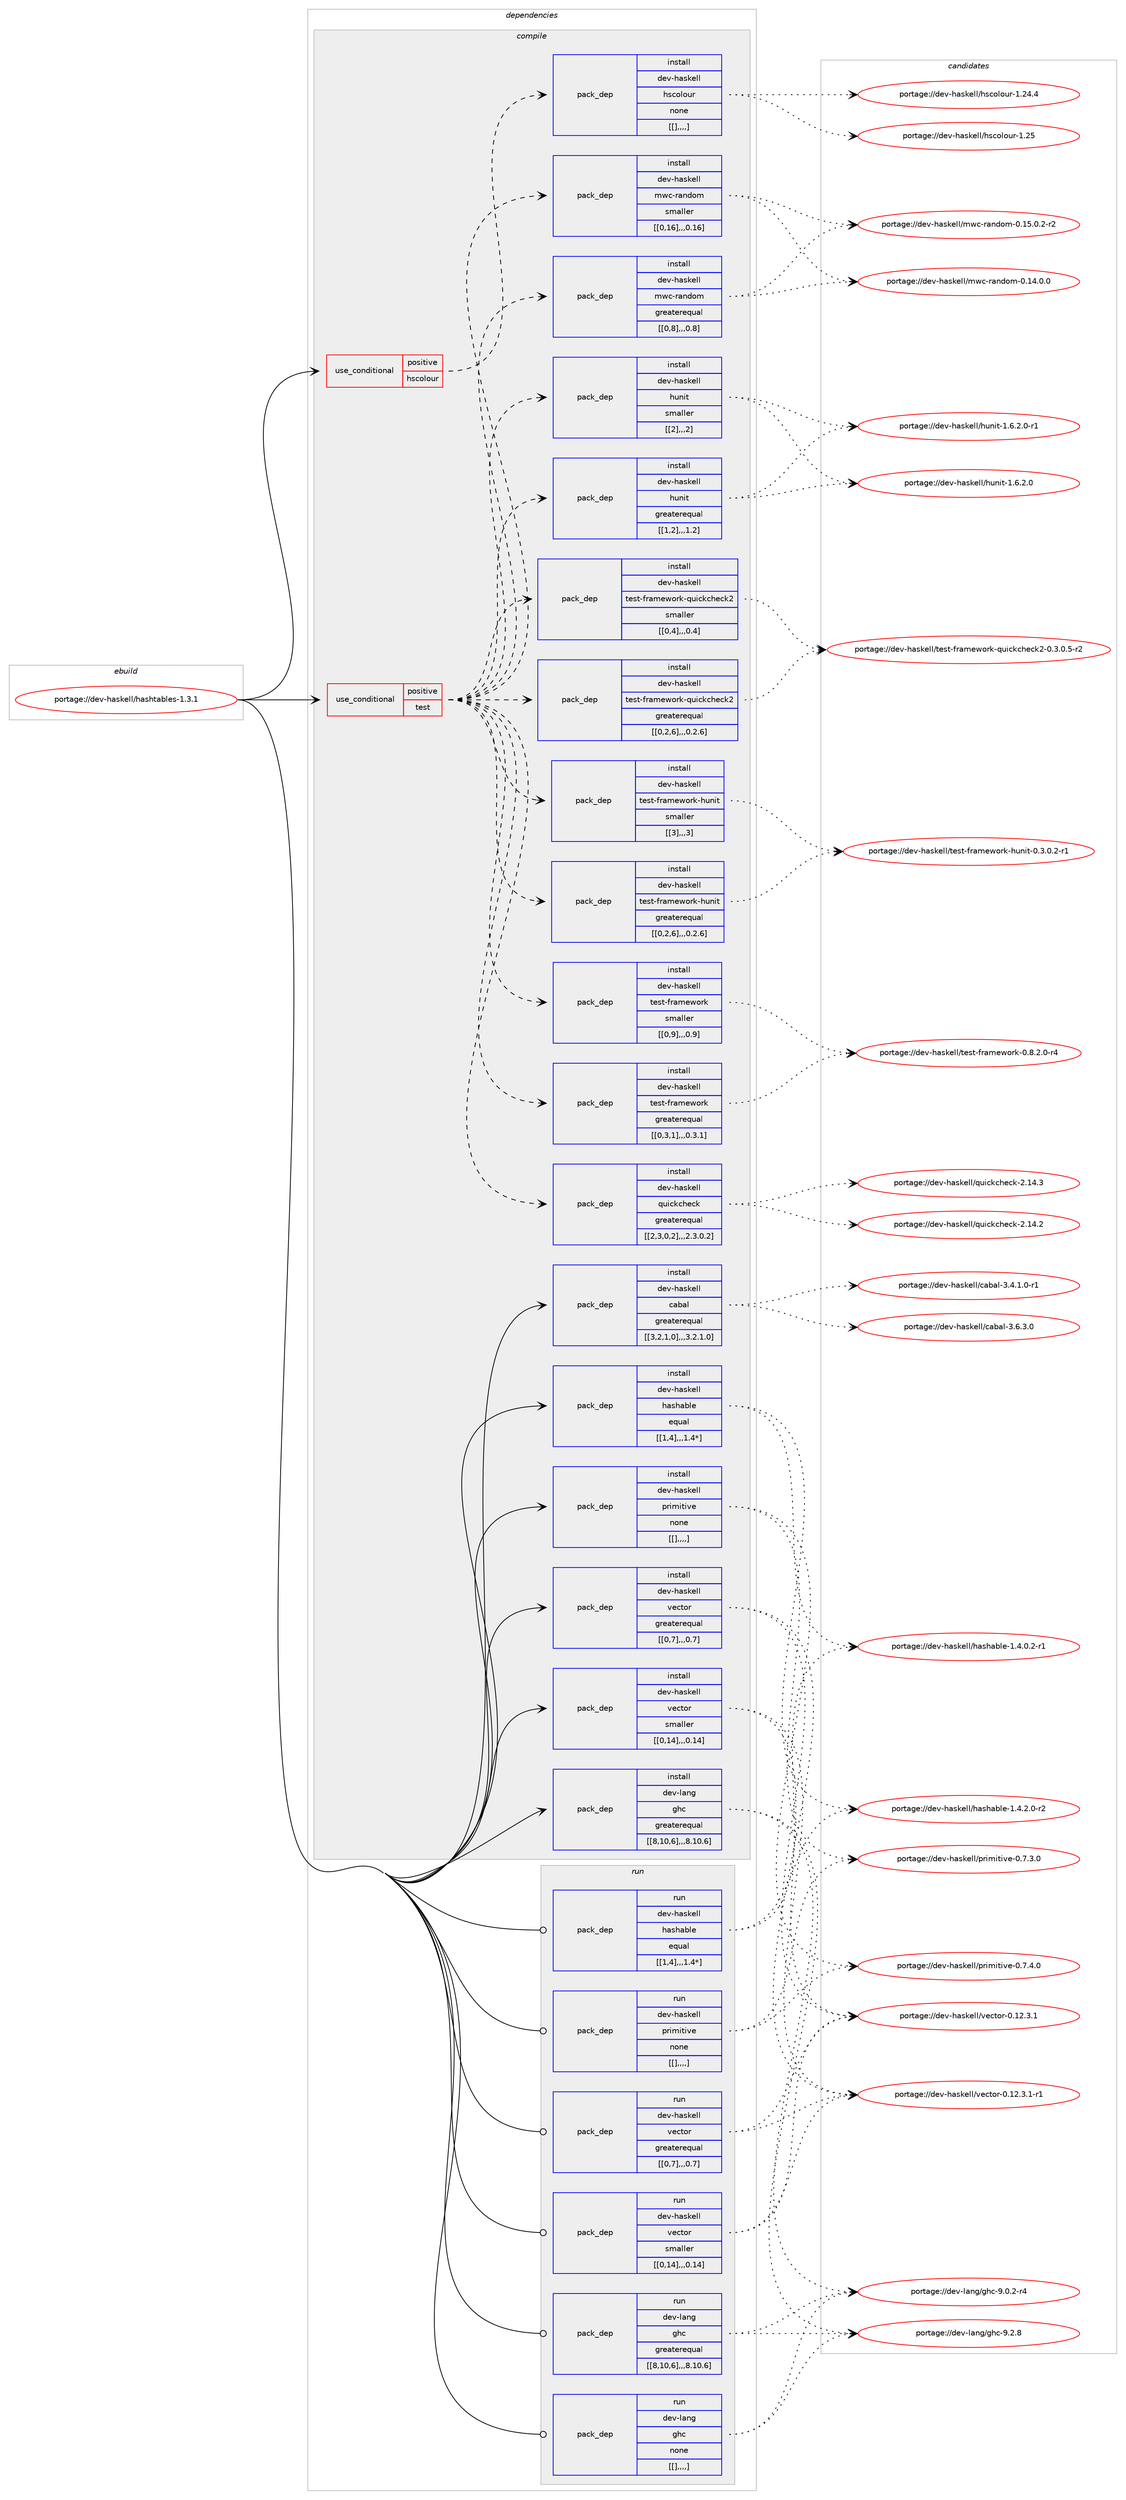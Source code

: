 digraph prolog {

# *************
# Graph options
# *************

newrank=true;
concentrate=true;
compound=true;
graph [rankdir=LR,fontname=Helvetica,fontsize=10,ranksep=1.5];#, ranksep=2.5, nodesep=0.2];
edge  [arrowhead=vee];
node  [fontname=Helvetica,fontsize=10];

# **********
# The ebuild
# **********

subgraph cluster_leftcol {
color=gray;
label=<<i>ebuild</i>>;
id [label="portage://dev-haskell/hashtables-1.3.1", color=red, width=4, href="../dev-haskell/hashtables-1.3.1.svg"];
}

# ****************
# The dependencies
# ****************

subgraph cluster_midcol {
color=gray;
label=<<i>dependencies</i>>;
subgraph cluster_compile {
fillcolor="#eeeeee";
style=filled;
label=<<i>compile</i>>;
subgraph cond20863 {
dependency81444 [label=<<TABLE BORDER="0" CELLBORDER="1" CELLSPACING="0" CELLPADDING="4"><TR><TD ROWSPAN="3" CELLPADDING="10">use_conditional</TD></TR><TR><TD>positive</TD></TR><TR><TD>hscolour</TD></TR></TABLE>>, shape=none, color=red];
subgraph pack59592 {
dependency81445 [label=<<TABLE BORDER="0" CELLBORDER="1" CELLSPACING="0" CELLPADDING="4" WIDTH="220"><TR><TD ROWSPAN="6" CELLPADDING="30">pack_dep</TD></TR><TR><TD WIDTH="110">install</TD></TR><TR><TD>dev-haskell</TD></TR><TR><TD>hscolour</TD></TR><TR><TD>none</TD></TR><TR><TD>[[],,,,]</TD></TR></TABLE>>, shape=none, color=blue];
}
dependency81444:e -> dependency81445:w [weight=20,style="dashed",arrowhead="vee"];
}
id:e -> dependency81444:w [weight=20,style="solid",arrowhead="vee"];
subgraph cond20864 {
dependency81446 [label=<<TABLE BORDER="0" CELLBORDER="1" CELLSPACING="0" CELLPADDING="4"><TR><TD ROWSPAN="3" CELLPADDING="10">use_conditional</TD></TR><TR><TD>positive</TD></TR><TR><TD>test</TD></TR></TABLE>>, shape=none, color=red];
subgraph pack59593 {
dependency81447 [label=<<TABLE BORDER="0" CELLBORDER="1" CELLSPACING="0" CELLPADDING="4" WIDTH="220"><TR><TD ROWSPAN="6" CELLPADDING="30">pack_dep</TD></TR><TR><TD WIDTH="110">install</TD></TR><TR><TD>dev-haskell</TD></TR><TR><TD>hunit</TD></TR><TR><TD>greaterequal</TD></TR><TR><TD>[[1,2],,,1.2]</TD></TR></TABLE>>, shape=none, color=blue];
}
dependency81446:e -> dependency81447:w [weight=20,style="dashed",arrowhead="vee"];
subgraph pack59594 {
dependency81448 [label=<<TABLE BORDER="0" CELLBORDER="1" CELLSPACING="0" CELLPADDING="4" WIDTH="220"><TR><TD ROWSPAN="6" CELLPADDING="30">pack_dep</TD></TR><TR><TD WIDTH="110">install</TD></TR><TR><TD>dev-haskell</TD></TR><TR><TD>hunit</TD></TR><TR><TD>smaller</TD></TR><TR><TD>[[2],,,2]</TD></TR></TABLE>>, shape=none, color=blue];
}
dependency81446:e -> dependency81448:w [weight=20,style="dashed",arrowhead="vee"];
subgraph pack59595 {
dependency81449 [label=<<TABLE BORDER="0" CELLBORDER="1" CELLSPACING="0" CELLPADDING="4" WIDTH="220"><TR><TD ROWSPAN="6" CELLPADDING="30">pack_dep</TD></TR><TR><TD WIDTH="110">install</TD></TR><TR><TD>dev-haskell</TD></TR><TR><TD>mwc-random</TD></TR><TR><TD>greaterequal</TD></TR><TR><TD>[[0,8],,,0.8]</TD></TR></TABLE>>, shape=none, color=blue];
}
dependency81446:e -> dependency81449:w [weight=20,style="dashed",arrowhead="vee"];
subgraph pack59596 {
dependency81450 [label=<<TABLE BORDER="0" CELLBORDER="1" CELLSPACING="0" CELLPADDING="4" WIDTH="220"><TR><TD ROWSPAN="6" CELLPADDING="30">pack_dep</TD></TR><TR><TD WIDTH="110">install</TD></TR><TR><TD>dev-haskell</TD></TR><TR><TD>mwc-random</TD></TR><TR><TD>smaller</TD></TR><TR><TD>[[0,16],,,0.16]</TD></TR></TABLE>>, shape=none, color=blue];
}
dependency81446:e -> dependency81450:w [weight=20,style="dashed",arrowhead="vee"];
subgraph pack59597 {
dependency81451 [label=<<TABLE BORDER="0" CELLBORDER="1" CELLSPACING="0" CELLPADDING="4" WIDTH="220"><TR><TD ROWSPAN="6" CELLPADDING="30">pack_dep</TD></TR><TR><TD WIDTH="110">install</TD></TR><TR><TD>dev-haskell</TD></TR><TR><TD>quickcheck</TD></TR><TR><TD>greaterequal</TD></TR><TR><TD>[[2,3,0,2],,,2.3.0.2]</TD></TR></TABLE>>, shape=none, color=blue];
}
dependency81446:e -> dependency81451:w [weight=20,style="dashed",arrowhead="vee"];
subgraph pack59598 {
dependency81452 [label=<<TABLE BORDER="0" CELLBORDER="1" CELLSPACING="0" CELLPADDING="4" WIDTH="220"><TR><TD ROWSPAN="6" CELLPADDING="30">pack_dep</TD></TR><TR><TD WIDTH="110">install</TD></TR><TR><TD>dev-haskell</TD></TR><TR><TD>test-framework</TD></TR><TR><TD>greaterequal</TD></TR><TR><TD>[[0,3,1],,,0.3.1]</TD></TR></TABLE>>, shape=none, color=blue];
}
dependency81446:e -> dependency81452:w [weight=20,style="dashed",arrowhead="vee"];
subgraph pack59599 {
dependency81453 [label=<<TABLE BORDER="0" CELLBORDER="1" CELLSPACING="0" CELLPADDING="4" WIDTH="220"><TR><TD ROWSPAN="6" CELLPADDING="30">pack_dep</TD></TR><TR><TD WIDTH="110">install</TD></TR><TR><TD>dev-haskell</TD></TR><TR><TD>test-framework</TD></TR><TR><TD>smaller</TD></TR><TR><TD>[[0,9],,,0.9]</TD></TR></TABLE>>, shape=none, color=blue];
}
dependency81446:e -> dependency81453:w [weight=20,style="dashed",arrowhead="vee"];
subgraph pack59600 {
dependency81454 [label=<<TABLE BORDER="0" CELLBORDER="1" CELLSPACING="0" CELLPADDING="4" WIDTH="220"><TR><TD ROWSPAN="6" CELLPADDING="30">pack_dep</TD></TR><TR><TD WIDTH="110">install</TD></TR><TR><TD>dev-haskell</TD></TR><TR><TD>test-framework-hunit</TD></TR><TR><TD>greaterequal</TD></TR><TR><TD>[[0,2,6],,,0.2.6]</TD></TR></TABLE>>, shape=none, color=blue];
}
dependency81446:e -> dependency81454:w [weight=20,style="dashed",arrowhead="vee"];
subgraph pack59601 {
dependency81455 [label=<<TABLE BORDER="0" CELLBORDER="1" CELLSPACING="0" CELLPADDING="4" WIDTH="220"><TR><TD ROWSPAN="6" CELLPADDING="30">pack_dep</TD></TR><TR><TD WIDTH="110">install</TD></TR><TR><TD>dev-haskell</TD></TR><TR><TD>test-framework-hunit</TD></TR><TR><TD>smaller</TD></TR><TR><TD>[[3],,,3]</TD></TR></TABLE>>, shape=none, color=blue];
}
dependency81446:e -> dependency81455:w [weight=20,style="dashed",arrowhead="vee"];
subgraph pack59602 {
dependency81456 [label=<<TABLE BORDER="0" CELLBORDER="1" CELLSPACING="0" CELLPADDING="4" WIDTH="220"><TR><TD ROWSPAN="6" CELLPADDING="30">pack_dep</TD></TR><TR><TD WIDTH="110">install</TD></TR><TR><TD>dev-haskell</TD></TR><TR><TD>test-framework-quickcheck2</TD></TR><TR><TD>greaterequal</TD></TR><TR><TD>[[0,2,6],,,0.2.6]</TD></TR></TABLE>>, shape=none, color=blue];
}
dependency81446:e -> dependency81456:w [weight=20,style="dashed",arrowhead="vee"];
subgraph pack59603 {
dependency81457 [label=<<TABLE BORDER="0" CELLBORDER="1" CELLSPACING="0" CELLPADDING="4" WIDTH="220"><TR><TD ROWSPAN="6" CELLPADDING="30">pack_dep</TD></TR><TR><TD WIDTH="110">install</TD></TR><TR><TD>dev-haskell</TD></TR><TR><TD>test-framework-quickcheck2</TD></TR><TR><TD>smaller</TD></TR><TR><TD>[[0,4],,,0.4]</TD></TR></TABLE>>, shape=none, color=blue];
}
dependency81446:e -> dependency81457:w [weight=20,style="dashed",arrowhead="vee"];
}
id:e -> dependency81446:w [weight=20,style="solid",arrowhead="vee"];
subgraph pack59604 {
dependency81458 [label=<<TABLE BORDER="0" CELLBORDER="1" CELLSPACING="0" CELLPADDING="4" WIDTH="220"><TR><TD ROWSPAN="6" CELLPADDING="30">pack_dep</TD></TR><TR><TD WIDTH="110">install</TD></TR><TR><TD>dev-haskell</TD></TR><TR><TD>cabal</TD></TR><TR><TD>greaterequal</TD></TR><TR><TD>[[3,2,1,0],,,3.2.1.0]</TD></TR></TABLE>>, shape=none, color=blue];
}
id:e -> dependency81458:w [weight=20,style="solid",arrowhead="vee"];
subgraph pack59605 {
dependency81459 [label=<<TABLE BORDER="0" CELLBORDER="1" CELLSPACING="0" CELLPADDING="4" WIDTH="220"><TR><TD ROWSPAN="6" CELLPADDING="30">pack_dep</TD></TR><TR><TD WIDTH="110">install</TD></TR><TR><TD>dev-haskell</TD></TR><TR><TD>hashable</TD></TR><TR><TD>equal</TD></TR><TR><TD>[[1,4],,,1.4*]</TD></TR></TABLE>>, shape=none, color=blue];
}
id:e -> dependency81459:w [weight=20,style="solid",arrowhead="vee"];
subgraph pack59606 {
dependency81460 [label=<<TABLE BORDER="0" CELLBORDER="1" CELLSPACING="0" CELLPADDING="4" WIDTH="220"><TR><TD ROWSPAN="6" CELLPADDING="30">pack_dep</TD></TR><TR><TD WIDTH="110">install</TD></TR><TR><TD>dev-haskell</TD></TR><TR><TD>primitive</TD></TR><TR><TD>none</TD></TR><TR><TD>[[],,,,]</TD></TR></TABLE>>, shape=none, color=blue];
}
id:e -> dependency81460:w [weight=20,style="solid",arrowhead="vee"];
subgraph pack59607 {
dependency81461 [label=<<TABLE BORDER="0" CELLBORDER="1" CELLSPACING="0" CELLPADDING="4" WIDTH="220"><TR><TD ROWSPAN="6" CELLPADDING="30">pack_dep</TD></TR><TR><TD WIDTH="110">install</TD></TR><TR><TD>dev-haskell</TD></TR><TR><TD>vector</TD></TR><TR><TD>greaterequal</TD></TR><TR><TD>[[0,7],,,0.7]</TD></TR></TABLE>>, shape=none, color=blue];
}
id:e -> dependency81461:w [weight=20,style="solid",arrowhead="vee"];
subgraph pack59608 {
dependency81462 [label=<<TABLE BORDER="0" CELLBORDER="1" CELLSPACING="0" CELLPADDING="4" WIDTH="220"><TR><TD ROWSPAN="6" CELLPADDING="30">pack_dep</TD></TR><TR><TD WIDTH="110">install</TD></TR><TR><TD>dev-haskell</TD></TR><TR><TD>vector</TD></TR><TR><TD>smaller</TD></TR><TR><TD>[[0,14],,,0.14]</TD></TR></TABLE>>, shape=none, color=blue];
}
id:e -> dependency81462:w [weight=20,style="solid",arrowhead="vee"];
subgraph pack59609 {
dependency81463 [label=<<TABLE BORDER="0" CELLBORDER="1" CELLSPACING="0" CELLPADDING="4" WIDTH="220"><TR><TD ROWSPAN="6" CELLPADDING="30">pack_dep</TD></TR><TR><TD WIDTH="110">install</TD></TR><TR><TD>dev-lang</TD></TR><TR><TD>ghc</TD></TR><TR><TD>greaterequal</TD></TR><TR><TD>[[8,10,6],,,8.10.6]</TD></TR></TABLE>>, shape=none, color=blue];
}
id:e -> dependency81463:w [weight=20,style="solid",arrowhead="vee"];
}
subgraph cluster_compileandrun {
fillcolor="#eeeeee";
style=filled;
label=<<i>compile and run</i>>;
}
subgraph cluster_run {
fillcolor="#eeeeee";
style=filled;
label=<<i>run</i>>;
subgraph pack59610 {
dependency81464 [label=<<TABLE BORDER="0" CELLBORDER="1" CELLSPACING="0" CELLPADDING="4" WIDTH="220"><TR><TD ROWSPAN="6" CELLPADDING="30">pack_dep</TD></TR><TR><TD WIDTH="110">run</TD></TR><TR><TD>dev-haskell</TD></TR><TR><TD>hashable</TD></TR><TR><TD>equal</TD></TR><TR><TD>[[1,4],,,1.4*]</TD></TR></TABLE>>, shape=none, color=blue];
}
id:e -> dependency81464:w [weight=20,style="solid",arrowhead="odot"];
subgraph pack59611 {
dependency81465 [label=<<TABLE BORDER="0" CELLBORDER="1" CELLSPACING="0" CELLPADDING="4" WIDTH="220"><TR><TD ROWSPAN="6" CELLPADDING="30">pack_dep</TD></TR><TR><TD WIDTH="110">run</TD></TR><TR><TD>dev-haskell</TD></TR><TR><TD>primitive</TD></TR><TR><TD>none</TD></TR><TR><TD>[[],,,,]</TD></TR></TABLE>>, shape=none, color=blue];
}
id:e -> dependency81465:w [weight=20,style="solid",arrowhead="odot"];
subgraph pack59612 {
dependency81466 [label=<<TABLE BORDER="0" CELLBORDER="1" CELLSPACING="0" CELLPADDING="4" WIDTH="220"><TR><TD ROWSPAN="6" CELLPADDING="30">pack_dep</TD></TR><TR><TD WIDTH="110">run</TD></TR><TR><TD>dev-haskell</TD></TR><TR><TD>vector</TD></TR><TR><TD>greaterequal</TD></TR><TR><TD>[[0,7],,,0.7]</TD></TR></TABLE>>, shape=none, color=blue];
}
id:e -> dependency81466:w [weight=20,style="solid",arrowhead="odot"];
subgraph pack59613 {
dependency81467 [label=<<TABLE BORDER="0" CELLBORDER="1" CELLSPACING="0" CELLPADDING="4" WIDTH="220"><TR><TD ROWSPAN="6" CELLPADDING="30">pack_dep</TD></TR><TR><TD WIDTH="110">run</TD></TR><TR><TD>dev-haskell</TD></TR><TR><TD>vector</TD></TR><TR><TD>smaller</TD></TR><TR><TD>[[0,14],,,0.14]</TD></TR></TABLE>>, shape=none, color=blue];
}
id:e -> dependency81467:w [weight=20,style="solid",arrowhead="odot"];
subgraph pack59614 {
dependency81468 [label=<<TABLE BORDER="0" CELLBORDER="1" CELLSPACING="0" CELLPADDING="4" WIDTH="220"><TR><TD ROWSPAN="6" CELLPADDING="30">pack_dep</TD></TR><TR><TD WIDTH="110">run</TD></TR><TR><TD>dev-lang</TD></TR><TR><TD>ghc</TD></TR><TR><TD>greaterequal</TD></TR><TR><TD>[[8,10,6],,,8.10.6]</TD></TR></TABLE>>, shape=none, color=blue];
}
id:e -> dependency81468:w [weight=20,style="solid",arrowhead="odot"];
subgraph pack59615 {
dependency81469 [label=<<TABLE BORDER="0" CELLBORDER="1" CELLSPACING="0" CELLPADDING="4" WIDTH="220"><TR><TD ROWSPAN="6" CELLPADDING="30">pack_dep</TD></TR><TR><TD WIDTH="110">run</TD></TR><TR><TD>dev-lang</TD></TR><TR><TD>ghc</TD></TR><TR><TD>none</TD></TR><TR><TD>[[],,,,]</TD></TR></TABLE>>, shape=none, color=blue];
}
id:e -> dependency81469:w [weight=20,style="solid",arrowhead="odot"];
}
}

# **************
# The candidates
# **************

subgraph cluster_choices {
rank=same;
color=gray;
label=<<i>candidates</i>>;

subgraph choice59592 {
color=black;
nodesep=1;
choice100101118451049711510710110810847104115991111081111171144549465053 [label="portage://dev-haskell/hscolour-1.25", color=red, width=4,href="../dev-haskell/hscolour-1.25.svg"];
choice1001011184510497115107101108108471041159911110811111711445494650524652 [label="portage://dev-haskell/hscolour-1.24.4", color=red, width=4,href="../dev-haskell/hscolour-1.24.4.svg"];
dependency81445:e -> choice100101118451049711510710110810847104115991111081111171144549465053:w [style=dotted,weight="100"];
dependency81445:e -> choice1001011184510497115107101108108471041159911110811111711445494650524652:w [style=dotted,weight="100"];
}
subgraph choice59593 {
color=black;
nodesep=1;
choice10010111845104971151071011081084710411711010511645494654465046484511449 [label="portage://dev-haskell/hunit-1.6.2.0-r1", color=red, width=4,href="../dev-haskell/hunit-1.6.2.0-r1.svg"];
choice1001011184510497115107101108108471041171101051164549465446504648 [label="portage://dev-haskell/hunit-1.6.2.0", color=red, width=4,href="../dev-haskell/hunit-1.6.2.0.svg"];
dependency81447:e -> choice10010111845104971151071011081084710411711010511645494654465046484511449:w [style=dotted,weight="100"];
dependency81447:e -> choice1001011184510497115107101108108471041171101051164549465446504648:w [style=dotted,weight="100"];
}
subgraph choice59594 {
color=black;
nodesep=1;
choice10010111845104971151071011081084710411711010511645494654465046484511449 [label="portage://dev-haskell/hunit-1.6.2.0-r1", color=red, width=4,href="../dev-haskell/hunit-1.6.2.0-r1.svg"];
choice1001011184510497115107101108108471041171101051164549465446504648 [label="portage://dev-haskell/hunit-1.6.2.0", color=red, width=4,href="../dev-haskell/hunit-1.6.2.0.svg"];
dependency81448:e -> choice10010111845104971151071011081084710411711010511645494654465046484511449:w [style=dotted,weight="100"];
dependency81448:e -> choice1001011184510497115107101108108471041171101051164549465446504648:w [style=dotted,weight="100"];
}
subgraph choice59595 {
color=black;
nodesep=1;
choice1001011184510497115107101108108471091199945114971101001111094548464953464846504511450 [label="portage://dev-haskell/mwc-random-0.15.0.2-r2", color=red, width=4,href="../dev-haskell/mwc-random-0.15.0.2-r2.svg"];
choice100101118451049711510710110810847109119994511497110100111109454846495246484648 [label="portage://dev-haskell/mwc-random-0.14.0.0", color=red, width=4,href="../dev-haskell/mwc-random-0.14.0.0.svg"];
dependency81449:e -> choice1001011184510497115107101108108471091199945114971101001111094548464953464846504511450:w [style=dotted,weight="100"];
dependency81449:e -> choice100101118451049711510710110810847109119994511497110100111109454846495246484648:w [style=dotted,weight="100"];
}
subgraph choice59596 {
color=black;
nodesep=1;
choice1001011184510497115107101108108471091199945114971101001111094548464953464846504511450 [label="portage://dev-haskell/mwc-random-0.15.0.2-r2", color=red, width=4,href="../dev-haskell/mwc-random-0.15.0.2-r2.svg"];
choice100101118451049711510710110810847109119994511497110100111109454846495246484648 [label="portage://dev-haskell/mwc-random-0.14.0.0", color=red, width=4,href="../dev-haskell/mwc-random-0.14.0.0.svg"];
dependency81450:e -> choice1001011184510497115107101108108471091199945114971101001111094548464953464846504511450:w [style=dotted,weight="100"];
dependency81450:e -> choice100101118451049711510710110810847109119994511497110100111109454846495246484648:w [style=dotted,weight="100"];
}
subgraph choice59597 {
color=black;
nodesep=1;
choice10010111845104971151071011081084711311710599107991041019910745504649524651 [label="portage://dev-haskell/quickcheck-2.14.3", color=red, width=4,href="../dev-haskell/quickcheck-2.14.3.svg"];
choice10010111845104971151071011081084711311710599107991041019910745504649524650 [label="portage://dev-haskell/quickcheck-2.14.2", color=red, width=4,href="../dev-haskell/quickcheck-2.14.2.svg"];
dependency81451:e -> choice10010111845104971151071011081084711311710599107991041019910745504649524651:w [style=dotted,weight="100"];
dependency81451:e -> choice10010111845104971151071011081084711311710599107991041019910745504649524650:w [style=dotted,weight="100"];
}
subgraph choice59598 {
color=black;
nodesep=1;
choice100101118451049711510710110810847116101115116451021149710910111911111410745484656465046484511452 [label="portage://dev-haskell/test-framework-0.8.2.0-r4", color=red, width=4,href="../dev-haskell/test-framework-0.8.2.0-r4.svg"];
dependency81452:e -> choice100101118451049711510710110810847116101115116451021149710910111911111410745484656465046484511452:w [style=dotted,weight="100"];
}
subgraph choice59599 {
color=black;
nodesep=1;
choice100101118451049711510710110810847116101115116451021149710910111911111410745484656465046484511452 [label="portage://dev-haskell/test-framework-0.8.2.0-r4", color=red, width=4,href="../dev-haskell/test-framework-0.8.2.0-r4.svg"];
dependency81453:e -> choice100101118451049711510710110810847116101115116451021149710910111911111410745484656465046484511452:w [style=dotted,weight="100"];
}
subgraph choice59600 {
color=black;
nodesep=1;
choice10010111845104971151071011081084711610111511645102114971091011191111141074510411711010511645484651464846504511449 [label="portage://dev-haskell/test-framework-hunit-0.3.0.2-r1", color=red, width=4,href="../dev-haskell/test-framework-hunit-0.3.0.2-r1.svg"];
dependency81454:e -> choice10010111845104971151071011081084711610111511645102114971091011191111141074510411711010511645484651464846504511449:w [style=dotted,weight="100"];
}
subgraph choice59601 {
color=black;
nodesep=1;
choice10010111845104971151071011081084711610111511645102114971091011191111141074510411711010511645484651464846504511449 [label="portage://dev-haskell/test-framework-hunit-0.3.0.2-r1", color=red, width=4,href="../dev-haskell/test-framework-hunit-0.3.0.2-r1.svg"];
dependency81455:e -> choice10010111845104971151071011081084711610111511645102114971091011191111141074510411711010511645484651464846504511449:w [style=dotted,weight="100"];
}
subgraph choice59602 {
color=black;
nodesep=1;
choice1001011184510497115107101108108471161011151164510211497109101119111114107451131171059910799104101991075045484651464846534511450 [label="portage://dev-haskell/test-framework-quickcheck2-0.3.0.5-r2", color=red, width=4,href="../dev-haskell/test-framework-quickcheck2-0.3.0.5-r2.svg"];
dependency81456:e -> choice1001011184510497115107101108108471161011151164510211497109101119111114107451131171059910799104101991075045484651464846534511450:w [style=dotted,weight="100"];
}
subgraph choice59603 {
color=black;
nodesep=1;
choice1001011184510497115107101108108471161011151164510211497109101119111114107451131171059910799104101991075045484651464846534511450 [label="portage://dev-haskell/test-framework-quickcheck2-0.3.0.5-r2", color=red, width=4,href="../dev-haskell/test-framework-quickcheck2-0.3.0.5-r2.svg"];
dependency81457:e -> choice1001011184510497115107101108108471161011151164510211497109101119111114107451131171059910799104101991075045484651464846534511450:w [style=dotted,weight="100"];
}
subgraph choice59604 {
color=black;
nodesep=1;
choice100101118451049711510710110810847999798971084551465446514648 [label="portage://dev-haskell/cabal-3.6.3.0", color=red, width=4,href="../dev-haskell/cabal-3.6.3.0.svg"];
choice1001011184510497115107101108108479997989710845514652464946484511449 [label="portage://dev-haskell/cabal-3.4.1.0-r1", color=red, width=4,href="../dev-haskell/cabal-3.4.1.0-r1.svg"];
dependency81458:e -> choice100101118451049711510710110810847999798971084551465446514648:w [style=dotted,weight="100"];
dependency81458:e -> choice1001011184510497115107101108108479997989710845514652464946484511449:w [style=dotted,weight="100"];
}
subgraph choice59605 {
color=black;
nodesep=1;
choice10010111845104971151071011081084710497115104979810810145494652465046484511450 [label="portage://dev-haskell/hashable-1.4.2.0-r2", color=red, width=4,href="../dev-haskell/hashable-1.4.2.0-r2.svg"];
choice10010111845104971151071011081084710497115104979810810145494652464846504511449 [label="portage://dev-haskell/hashable-1.4.0.2-r1", color=red, width=4,href="../dev-haskell/hashable-1.4.0.2-r1.svg"];
dependency81459:e -> choice10010111845104971151071011081084710497115104979810810145494652465046484511450:w [style=dotted,weight="100"];
dependency81459:e -> choice10010111845104971151071011081084710497115104979810810145494652464846504511449:w [style=dotted,weight="100"];
}
subgraph choice59606 {
color=black;
nodesep=1;
choice1001011184510497115107101108108471121141051091051161051181014548465546524648 [label="portage://dev-haskell/primitive-0.7.4.0", color=red, width=4,href="../dev-haskell/primitive-0.7.4.0.svg"];
choice1001011184510497115107101108108471121141051091051161051181014548465546514648 [label="portage://dev-haskell/primitive-0.7.3.0", color=red, width=4,href="../dev-haskell/primitive-0.7.3.0.svg"];
dependency81460:e -> choice1001011184510497115107101108108471121141051091051161051181014548465546524648:w [style=dotted,weight="100"];
dependency81460:e -> choice1001011184510497115107101108108471121141051091051161051181014548465546514648:w [style=dotted,weight="100"];
}
subgraph choice59607 {
color=black;
nodesep=1;
choice100101118451049711510710110810847118101991161111144548464950465146494511449 [label="portage://dev-haskell/vector-0.12.3.1-r1", color=red, width=4,href="../dev-haskell/vector-0.12.3.1-r1.svg"];
choice10010111845104971151071011081084711810199116111114454846495046514649 [label="portage://dev-haskell/vector-0.12.3.1", color=red, width=4,href="../dev-haskell/vector-0.12.3.1.svg"];
dependency81461:e -> choice100101118451049711510710110810847118101991161111144548464950465146494511449:w [style=dotted,weight="100"];
dependency81461:e -> choice10010111845104971151071011081084711810199116111114454846495046514649:w [style=dotted,weight="100"];
}
subgraph choice59608 {
color=black;
nodesep=1;
choice100101118451049711510710110810847118101991161111144548464950465146494511449 [label="portage://dev-haskell/vector-0.12.3.1-r1", color=red, width=4,href="../dev-haskell/vector-0.12.3.1-r1.svg"];
choice10010111845104971151071011081084711810199116111114454846495046514649 [label="portage://dev-haskell/vector-0.12.3.1", color=red, width=4,href="../dev-haskell/vector-0.12.3.1.svg"];
dependency81462:e -> choice100101118451049711510710110810847118101991161111144548464950465146494511449:w [style=dotted,weight="100"];
dependency81462:e -> choice10010111845104971151071011081084711810199116111114454846495046514649:w [style=dotted,weight="100"];
}
subgraph choice59609 {
color=black;
nodesep=1;
choice10010111845108971101034710310499455746504656 [label="portage://dev-lang/ghc-9.2.8", color=red, width=4,href="../dev-lang/ghc-9.2.8.svg"];
choice100101118451089711010347103104994557464846504511452 [label="portage://dev-lang/ghc-9.0.2-r4", color=red, width=4,href="../dev-lang/ghc-9.0.2-r4.svg"];
dependency81463:e -> choice10010111845108971101034710310499455746504656:w [style=dotted,weight="100"];
dependency81463:e -> choice100101118451089711010347103104994557464846504511452:w [style=dotted,weight="100"];
}
subgraph choice59610 {
color=black;
nodesep=1;
choice10010111845104971151071011081084710497115104979810810145494652465046484511450 [label="portage://dev-haskell/hashable-1.4.2.0-r2", color=red, width=4,href="../dev-haskell/hashable-1.4.2.0-r2.svg"];
choice10010111845104971151071011081084710497115104979810810145494652464846504511449 [label="portage://dev-haskell/hashable-1.4.0.2-r1", color=red, width=4,href="../dev-haskell/hashable-1.4.0.2-r1.svg"];
dependency81464:e -> choice10010111845104971151071011081084710497115104979810810145494652465046484511450:w [style=dotted,weight="100"];
dependency81464:e -> choice10010111845104971151071011081084710497115104979810810145494652464846504511449:w [style=dotted,weight="100"];
}
subgraph choice59611 {
color=black;
nodesep=1;
choice1001011184510497115107101108108471121141051091051161051181014548465546524648 [label="portage://dev-haskell/primitive-0.7.4.0", color=red, width=4,href="../dev-haskell/primitive-0.7.4.0.svg"];
choice1001011184510497115107101108108471121141051091051161051181014548465546514648 [label="portage://dev-haskell/primitive-0.7.3.0", color=red, width=4,href="../dev-haskell/primitive-0.7.3.0.svg"];
dependency81465:e -> choice1001011184510497115107101108108471121141051091051161051181014548465546524648:w [style=dotted,weight="100"];
dependency81465:e -> choice1001011184510497115107101108108471121141051091051161051181014548465546514648:w [style=dotted,weight="100"];
}
subgraph choice59612 {
color=black;
nodesep=1;
choice100101118451049711510710110810847118101991161111144548464950465146494511449 [label="portage://dev-haskell/vector-0.12.3.1-r1", color=red, width=4,href="../dev-haskell/vector-0.12.3.1-r1.svg"];
choice10010111845104971151071011081084711810199116111114454846495046514649 [label="portage://dev-haskell/vector-0.12.3.1", color=red, width=4,href="../dev-haskell/vector-0.12.3.1.svg"];
dependency81466:e -> choice100101118451049711510710110810847118101991161111144548464950465146494511449:w [style=dotted,weight="100"];
dependency81466:e -> choice10010111845104971151071011081084711810199116111114454846495046514649:w [style=dotted,weight="100"];
}
subgraph choice59613 {
color=black;
nodesep=1;
choice100101118451049711510710110810847118101991161111144548464950465146494511449 [label="portage://dev-haskell/vector-0.12.3.1-r1", color=red, width=4,href="../dev-haskell/vector-0.12.3.1-r1.svg"];
choice10010111845104971151071011081084711810199116111114454846495046514649 [label="portage://dev-haskell/vector-0.12.3.1", color=red, width=4,href="../dev-haskell/vector-0.12.3.1.svg"];
dependency81467:e -> choice100101118451049711510710110810847118101991161111144548464950465146494511449:w [style=dotted,weight="100"];
dependency81467:e -> choice10010111845104971151071011081084711810199116111114454846495046514649:w [style=dotted,weight="100"];
}
subgraph choice59614 {
color=black;
nodesep=1;
choice10010111845108971101034710310499455746504656 [label="portage://dev-lang/ghc-9.2.8", color=red, width=4,href="../dev-lang/ghc-9.2.8.svg"];
choice100101118451089711010347103104994557464846504511452 [label="portage://dev-lang/ghc-9.0.2-r4", color=red, width=4,href="../dev-lang/ghc-9.0.2-r4.svg"];
dependency81468:e -> choice10010111845108971101034710310499455746504656:w [style=dotted,weight="100"];
dependency81468:e -> choice100101118451089711010347103104994557464846504511452:w [style=dotted,weight="100"];
}
subgraph choice59615 {
color=black;
nodesep=1;
choice10010111845108971101034710310499455746504656 [label="portage://dev-lang/ghc-9.2.8", color=red, width=4,href="../dev-lang/ghc-9.2.8.svg"];
choice100101118451089711010347103104994557464846504511452 [label="portage://dev-lang/ghc-9.0.2-r4", color=red, width=4,href="../dev-lang/ghc-9.0.2-r4.svg"];
dependency81469:e -> choice10010111845108971101034710310499455746504656:w [style=dotted,weight="100"];
dependency81469:e -> choice100101118451089711010347103104994557464846504511452:w [style=dotted,weight="100"];
}
}

}
